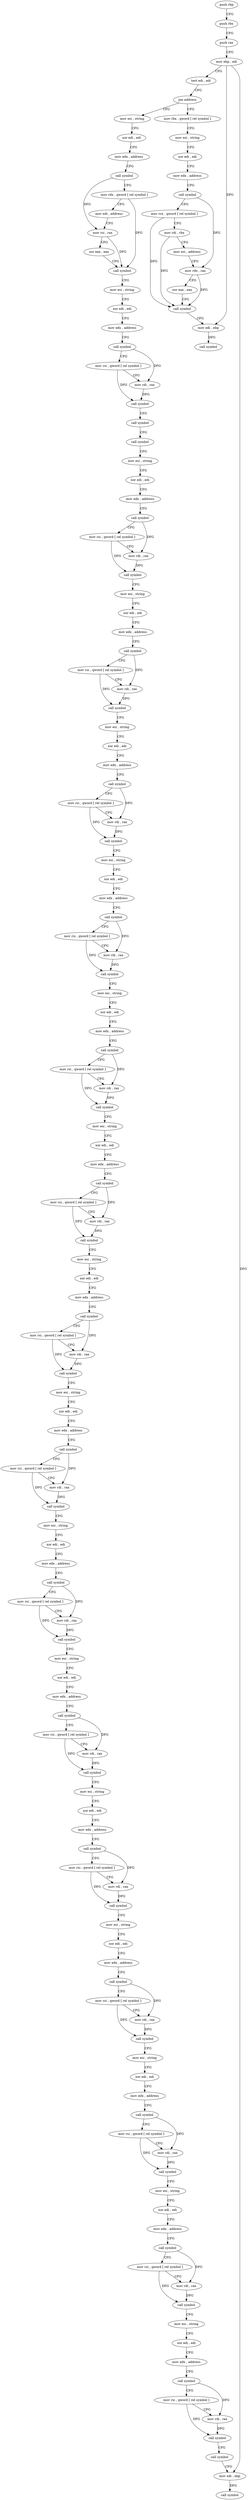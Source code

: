 digraph "func" {
"4203968" [label = "push rbp" ]
"4203969" [label = "push rbx" ]
"4203970" [label = "push rax" ]
"4203971" [label = "mov ebp , edi" ]
"4203973" [label = "test edi , edi" ]
"4203975" [label = "jne address" ]
"4204554" [label = "mov rbx , qword [ rel symbol ]" ]
"4203981" [label = "mov esi , string" ]
"4204561" [label = "mov esi , string" ]
"4204566" [label = "xor edi , edi" ]
"4204568" [label = "mov edx , address" ]
"4204573" [label = "call symbol" ]
"4204578" [label = "mov rcx , qword [ rel symbol ]" ]
"4204585" [label = "mov rdi , rbx" ]
"4204588" [label = "mov esi , address" ]
"4204593" [label = "mov rdx , rax" ]
"4204596" [label = "xor eax , eax" ]
"4204598" [label = "call symbol" ]
"4204603" [label = "mov edi , ebp" ]
"4204605" [label = "call symbol" ]
"4203986" [label = "xor edi , edi" ]
"4203988" [label = "mov edx , address" ]
"4203993" [label = "call symbol" ]
"4203998" [label = "mov rdx , qword [ rel symbol ]" ]
"4204005" [label = "mov edi , address" ]
"4204010" [label = "mov rsi , rax" ]
"4204013" [label = "xor eax , eax" ]
"4204015" [label = "call symbol" ]
"4204020" [label = "mov esi , string" ]
"4204025" [label = "xor edi , edi" ]
"4204027" [label = "mov edx , address" ]
"4204032" [label = "call symbol" ]
"4204037" [label = "mov rsi , qword [ rel symbol ]" ]
"4204044" [label = "mov rdi , rax" ]
"4204047" [label = "call symbol" ]
"4204052" [label = "call symbol" ]
"4204057" [label = "call symbol" ]
"4204062" [label = "mov esi , string" ]
"4204067" [label = "xor edi , edi" ]
"4204069" [label = "mov edx , address" ]
"4204074" [label = "call symbol" ]
"4204079" [label = "mov rsi , qword [ rel symbol ]" ]
"4204086" [label = "mov rdi , rax" ]
"4204089" [label = "call symbol" ]
"4204094" [label = "mov esi , string" ]
"4204099" [label = "xor edi , edi" ]
"4204101" [label = "mov edx , address" ]
"4204106" [label = "call symbol" ]
"4204111" [label = "mov rsi , qword [ rel symbol ]" ]
"4204118" [label = "mov rdi , rax" ]
"4204121" [label = "call symbol" ]
"4204126" [label = "mov esi , string" ]
"4204131" [label = "xor edi , edi" ]
"4204133" [label = "mov edx , address" ]
"4204138" [label = "call symbol" ]
"4204143" [label = "mov rsi , qword [ rel symbol ]" ]
"4204150" [label = "mov rdi , rax" ]
"4204153" [label = "call symbol" ]
"4204158" [label = "mov esi , string" ]
"4204163" [label = "xor edi , edi" ]
"4204165" [label = "mov edx , address" ]
"4204170" [label = "call symbol" ]
"4204175" [label = "mov rsi , qword [ rel symbol ]" ]
"4204182" [label = "mov rdi , rax" ]
"4204185" [label = "call symbol" ]
"4204190" [label = "mov esi , string" ]
"4204195" [label = "xor edi , edi" ]
"4204197" [label = "mov edx , address" ]
"4204202" [label = "call symbol" ]
"4204207" [label = "mov rsi , qword [ rel symbol ]" ]
"4204214" [label = "mov rdi , rax" ]
"4204217" [label = "call symbol" ]
"4204222" [label = "mov esi , string" ]
"4204227" [label = "xor edi , edi" ]
"4204229" [label = "mov edx , address" ]
"4204234" [label = "call symbol" ]
"4204239" [label = "mov rsi , qword [ rel symbol ]" ]
"4204246" [label = "mov rdi , rax" ]
"4204249" [label = "call symbol" ]
"4204254" [label = "mov esi , string" ]
"4204259" [label = "xor edi , edi" ]
"4204261" [label = "mov edx , address" ]
"4204266" [label = "call symbol" ]
"4204271" [label = "mov rsi , qword [ rel symbol ]" ]
"4204278" [label = "mov rdi , rax" ]
"4204281" [label = "call symbol" ]
"4204286" [label = "mov esi , string" ]
"4204291" [label = "xor edi , edi" ]
"4204293" [label = "mov edx , address" ]
"4204298" [label = "call symbol" ]
"4204303" [label = "mov rsi , qword [ rel symbol ]" ]
"4204310" [label = "mov rdi , rax" ]
"4204313" [label = "call symbol" ]
"4204318" [label = "mov esi , string" ]
"4204323" [label = "xor edi , edi" ]
"4204325" [label = "mov edx , address" ]
"4204330" [label = "call symbol" ]
"4204335" [label = "mov rsi , qword [ rel symbol ]" ]
"4204342" [label = "mov rdi , rax" ]
"4204345" [label = "call symbol" ]
"4204350" [label = "mov esi , string" ]
"4204355" [label = "xor edi , edi" ]
"4204357" [label = "mov edx , address" ]
"4204362" [label = "call symbol" ]
"4204367" [label = "mov rsi , qword [ rel symbol ]" ]
"4204374" [label = "mov rdi , rax" ]
"4204377" [label = "call symbol" ]
"4204382" [label = "mov esi , string" ]
"4204387" [label = "xor edi , edi" ]
"4204389" [label = "mov edx , address" ]
"4204394" [label = "call symbol" ]
"4204399" [label = "mov rsi , qword [ rel symbol ]" ]
"4204406" [label = "mov rdi , rax" ]
"4204409" [label = "call symbol" ]
"4204414" [label = "mov esi , string" ]
"4204419" [label = "xor edi , edi" ]
"4204421" [label = "mov edx , address" ]
"4204426" [label = "call symbol" ]
"4204431" [label = "mov rsi , qword [ rel symbol ]" ]
"4204438" [label = "mov rdi , rax" ]
"4204441" [label = "call symbol" ]
"4204446" [label = "mov esi , string" ]
"4204451" [label = "xor edi , edi" ]
"4204453" [label = "mov edx , address" ]
"4204458" [label = "call symbol" ]
"4204463" [label = "mov rsi , qword [ rel symbol ]" ]
"4204470" [label = "mov rdi , rax" ]
"4204473" [label = "call symbol" ]
"4204478" [label = "mov esi , string" ]
"4204483" [label = "xor edi , edi" ]
"4204485" [label = "mov edx , address" ]
"4204490" [label = "call symbol" ]
"4204495" [label = "mov rsi , qword [ rel symbol ]" ]
"4204502" [label = "mov rdi , rax" ]
"4204505" [label = "call symbol" ]
"4204510" [label = "mov esi , string" ]
"4204515" [label = "xor edi , edi" ]
"4204517" [label = "mov edx , address" ]
"4204522" [label = "call symbol" ]
"4204527" [label = "mov rsi , qword [ rel symbol ]" ]
"4204534" [label = "mov rdi , rax" ]
"4204537" [label = "call symbol" ]
"4204542" [label = "call symbol" ]
"4204547" [label = "mov edi , ebp" ]
"4204549" [label = "call symbol" ]
"4203968" -> "4203969" [ label = "CFG" ]
"4203969" -> "4203970" [ label = "CFG" ]
"4203970" -> "4203971" [ label = "CFG" ]
"4203971" -> "4203973" [ label = "CFG" ]
"4203971" -> "4204603" [ label = "DFG" ]
"4203971" -> "4204547" [ label = "DFG" ]
"4203973" -> "4203975" [ label = "CFG" ]
"4203975" -> "4204554" [ label = "CFG" ]
"4203975" -> "4203981" [ label = "CFG" ]
"4204554" -> "4204561" [ label = "CFG" ]
"4203981" -> "4203986" [ label = "CFG" ]
"4204561" -> "4204566" [ label = "CFG" ]
"4204566" -> "4204568" [ label = "CFG" ]
"4204568" -> "4204573" [ label = "CFG" ]
"4204573" -> "4204578" [ label = "CFG" ]
"4204573" -> "4204593" [ label = "DFG" ]
"4204578" -> "4204585" [ label = "CFG" ]
"4204578" -> "4204598" [ label = "DFG" ]
"4204585" -> "4204588" [ label = "CFG" ]
"4204585" -> "4204598" [ label = "DFG" ]
"4204588" -> "4204593" [ label = "CFG" ]
"4204593" -> "4204596" [ label = "CFG" ]
"4204593" -> "4204598" [ label = "DFG" ]
"4204596" -> "4204598" [ label = "CFG" ]
"4204598" -> "4204603" [ label = "CFG" ]
"4204603" -> "4204605" [ label = "DFG" ]
"4203986" -> "4203988" [ label = "CFG" ]
"4203988" -> "4203993" [ label = "CFG" ]
"4203993" -> "4203998" [ label = "CFG" ]
"4203993" -> "4204010" [ label = "DFG" ]
"4203998" -> "4204005" [ label = "CFG" ]
"4203998" -> "4204015" [ label = "DFG" ]
"4204005" -> "4204010" [ label = "CFG" ]
"4204010" -> "4204013" [ label = "CFG" ]
"4204010" -> "4204015" [ label = "DFG" ]
"4204013" -> "4204015" [ label = "CFG" ]
"4204015" -> "4204020" [ label = "CFG" ]
"4204020" -> "4204025" [ label = "CFG" ]
"4204025" -> "4204027" [ label = "CFG" ]
"4204027" -> "4204032" [ label = "CFG" ]
"4204032" -> "4204037" [ label = "CFG" ]
"4204032" -> "4204044" [ label = "DFG" ]
"4204037" -> "4204044" [ label = "CFG" ]
"4204037" -> "4204047" [ label = "DFG" ]
"4204044" -> "4204047" [ label = "DFG" ]
"4204047" -> "4204052" [ label = "CFG" ]
"4204052" -> "4204057" [ label = "CFG" ]
"4204057" -> "4204062" [ label = "CFG" ]
"4204062" -> "4204067" [ label = "CFG" ]
"4204067" -> "4204069" [ label = "CFG" ]
"4204069" -> "4204074" [ label = "CFG" ]
"4204074" -> "4204079" [ label = "CFG" ]
"4204074" -> "4204086" [ label = "DFG" ]
"4204079" -> "4204086" [ label = "CFG" ]
"4204079" -> "4204089" [ label = "DFG" ]
"4204086" -> "4204089" [ label = "DFG" ]
"4204089" -> "4204094" [ label = "CFG" ]
"4204094" -> "4204099" [ label = "CFG" ]
"4204099" -> "4204101" [ label = "CFG" ]
"4204101" -> "4204106" [ label = "CFG" ]
"4204106" -> "4204111" [ label = "CFG" ]
"4204106" -> "4204118" [ label = "DFG" ]
"4204111" -> "4204118" [ label = "CFG" ]
"4204111" -> "4204121" [ label = "DFG" ]
"4204118" -> "4204121" [ label = "DFG" ]
"4204121" -> "4204126" [ label = "CFG" ]
"4204126" -> "4204131" [ label = "CFG" ]
"4204131" -> "4204133" [ label = "CFG" ]
"4204133" -> "4204138" [ label = "CFG" ]
"4204138" -> "4204143" [ label = "CFG" ]
"4204138" -> "4204150" [ label = "DFG" ]
"4204143" -> "4204150" [ label = "CFG" ]
"4204143" -> "4204153" [ label = "DFG" ]
"4204150" -> "4204153" [ label = "DFG" ]
"4204153" -> "4204158" [ label = "CFG" ]
"4204158" -> "4204163" [ label = "CFG" ]
"4204163" -> "4204165" [ label = "CFG" ]
"4204165" -> "4204170" [ label = "CFG" ]
"4204170" -> "4204175" [ label = "CFG" ]
"4204170" -> "4204182" [ label = "DFG" ]
"4204175" -> "4204182" [ label = "CFG" ]
"4204175" -> "4204185" [ label = "DFG" ]
"4204182" -> "4204185" [ label = "DFG" ]
"4204185" -> "4204190" [ label = "CFG" ]
"4204190" -> "4204195" [ label = "CFG" ]
"4204195" -> "4204197" [ label = "CFG" ]
"4204197" -> "4204202" [ label = "CFG" ]
"4204202" -> "4204207" [ label = "CFG" ]
"4204202" -> "4204214" [ label = "DFG" ]
"4204207" -> "4204214" [ label = "CFG" ]
"4204207" -> "4204217" [ label = "DFG" ]
"4204214" -> "4204217" [ label = "DFG" ]
"4204217" -> "4204222" [ label = "CFG" ]
"4204222" -> "4204227" [ label = "CFG" ]
"4204227" -> "4204229" [ label = "CFG" ]
"4204229" -> "4204234" [ label = "CFG" ]
"4204234" -> "4204239" [ label = "CFG" ]
"4204234" -> "4204246" [ label = "DFG" ]
"4204239" -> "4204246" [ label = "CFG" ]
"4204239" -> "4204249" [ label = "DFG" ]
"4204246" -> "4204249" [ label = "DFG" ]
"4204249" -> "4204254" [ label = "CFG" ]
"4204254" -> "4204259" [ label = "CFG" ]
"4204259" -> "4204261" [ label = "CFG" ]
"4204261" -> "4204266" [ label = "CFG" ]
"4204266" -> "4204271" [ label = "CFG" ]
"4204266" -> "4204278" [ label = "DFG" ]
"4204271" -> "4204278" [ label = "CFG" ]
"4204271" -> "4204281" [ label = "DFG" ]
"4204278" -> "4204281" [ label = "DFG" ]
"4204281" -> "4204286" [ label = "CFG" ]
"4204286" -> "4204291" [ label = "CFG" ]
"4204291" -> "4204293" [ label = "CFG" ]
"4204293" -> "4204298" [ label = "CFG" ]
"4204298" -> "4204303" [ label = "CFG" ]
"4204298" -> "4204310" [ label = "DFG" ]
"4204303" -> "4204310" [ label = "CFG" ]
"4204303" -> "4204313" [ label = "DFG" ]
"4204310" -> "4204313" [ label = "DFG" ]
"4204313" -> "4204318" [ label = "CFG" ]
"4204318" -> "4204323" [ label = "CFG" ]
"4204323" -> "4204325" [ label = "CFG" ]
"4204325" -> "4204330" [ label = "CFG" ]
"4204330" -> "4204335" [ label = "CFG" ]
"4204330" -> "4204342" [ label = "DFG" ]
"4204335" -> "4204342" [ label = "CFG" ]
"4204335" -> "4204345" [ label = "DFG" ]
"4204342" -> "4204345" [ label = "DFG" ]
"4204345" -> "4204350" [ label = "CFG" ]
"4204350" -> "4204355" [ label = "CFG" ]
"4204355" -> "4204357" [ label = "CFG" ]
"4204357" -> "4204362" [ label = "CFG" ]
"4204362" -> "4204367" [ label = "CFG" ]
"4204362" -> "4204374" [ label = "DFG" ]
"4204367" -> "4204374" [ label = "CFG" ]
"4204367" -> "4204377" [ label = "DFG" ]
"4204374" -> "4204377" [ label = "DFG" ]
"4204377" -> "4204382" [ label = "CFG" ]
"4204382" -> "4204387" [ label = "CFG" ]
"4204387" -> "4204389" [ label = "CFG" ]
"4204389" -> "4204394" [ label = "CFG" ]
"4204394" -> "4204399" [ label = "CFG" ]
"4204394" -> "4204406" [ label = "DFG" ]
"4204399" -> "4204406" [ label = "CFG" ]
"4204399" -> "4204409" [ label = "DFG" ]
"4204406" -> "4204409" [ label = "DFG" ]
"4204409" -> "4204414" [ label = "CFG" ]
"4204414" -> "4204419" [ label = "CFG" ]
"4204419" -> "4204421" [ label = "CFG" ]
"4204421" -> "4204426" [ label = "CFG" ]
"4204426" -> "4204431" [ label = "CFG" ]
"4204426" -> "4204438" [ label = "DFG" ]
"4204431" -> "4204438" [ label = "CFG" ]
"4204431" -> "4204441" [ label = "DFG" ]
"4204438" -> "4204441" [ label = "DFG" ]
"4204441" -> "4204446" [ label = "CFG" ]
"4204446" -> "4204451" [ label = "CFG" ]
"4204451" -> "4204453" [ label = "CFG" ]
"4204453" -> "4204458" [ label = "CFG" ]
"4204458" -> "4204463" [ label = "CFG" ]
"4204458" -> "4204470" [ label = "DFG" ]
"4204463" -> "4204470" [ label = "CFG" ]
"4204463" -> "4204473" [ label = "DFG" ]
"4204470" -> "4204473" [ label = "DFG" ]
"4204473" -> "4204478" [ label = "CFG" ]
"4204478" -> "4204483" [ label = "CFG" ]
"4204483" -> "4204485" [ label = "CFG" ]
"4204485" -> "4204490" [ label = "CFG" ]
"4204490" -> "4204495" [ label = "CFG" ]
"4204490" -> "4204502" [ label = "DFG" ]
"4204495" -> "4204502" [ label = "CFG" ]
"4204495" -> "4204505" [ label = "DFG" ]
"4204502" -> "4204505" [ label = "DFG" ]
"4204505" -> "4204510" [ label = "CFG" ]
"4204510" -> "4204515" [ label = "CFG" ]
"4204515" -> "4204517" [ label = "CFG" ]
"4204517" -> "4204522" [ label = "CFG" ]
"4204522" -> "4204527" [ label = "CFG" ]
"4204522" -> "4204534" [ label = "DFG" ]
"4204527" -> "4204534" [ label = "CFG" ]
"4204527" -> "4204537" [ label = "DFG" ]
"4204534" -> "4204537" [ label = "DFG" ]
"4204537" -> "4204542" [ label = "CFG" ]
"4204542" -> "4204547" [ label = "CFG" ]
"4204547" -> "4204549" [ label = "DFG" ]
}

